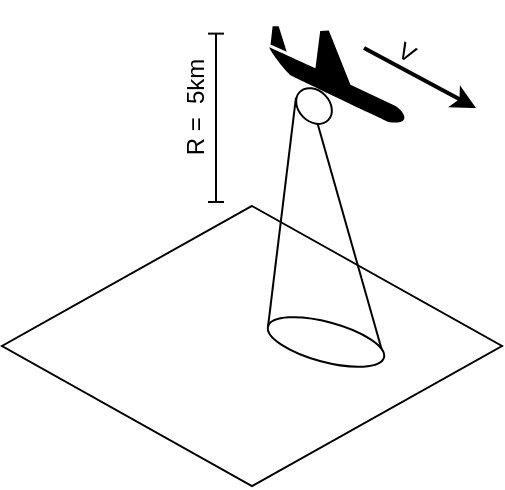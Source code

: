 <mxfile version="22.1.5" type="device">
  <diagram name="Página-1" id="X4ROkWHMCCx9UGRvbWQ7">
    <mxGraphModel dx="954" dy="675" grid="1" gridSize="10" guides="1" tooltips="1" connect="1" arrows="1" fold="1" page="1" pageScale="1" pageWidth="827" pageHeight="1169" math="0" shadow="0">
      <root>
        <mxCell id="0" />
        <mxCell id="1" parent="0" />
        <mxCell id="h9hu_XKY--F0aAyDbcN_-29" value="" style="rhombus;whiteSpace=wrap;html=1;" vertex="1" parent="1">
          <mxGeometry x="313" y="222" width="250" height="140" as="geometry" />
        </mxCell>
        <mxCell id="h9hu_XKY--F0aAyDbcN_-7" value="" style="shape=mxgraph.signs.transportation.airplane_1;html=1;pointerEvents=1;fillColor=#000000;strokeColor=none;verticalLabelPosition=bottom;verticalAlign=top;align=center;rotation=45;" vertex="1" parent="1">
          <mxGeometry x="439" y="143" width="80" height="30" as="geometry" />
        </mxCell>
        <mxCell id="h9hu_XKY--F0aAyDbcN_-9" value="" style="endArrow=classic;html=1;rounded=0;strokeWidth=2;" edge="1" parent="1">
          <mxGeometry width="50" height="50" relative="1" as="geometry">
            <mxPoint x="494" y="143" as="sourcePoint" />
            <mxPoint x="550" y="173" as="targetPoint" />
          </mxGeometry>
        </mxCell>
        <mxCell id="h9hu_XKY--F0aAyDbcN_-12" value="" style="endArrow=none;html=1;rounded=0;entryX=0.42;entryY=1.184;entryDx=0;entryDy=0;entryPerimeter=0;exitX=0;exitY=0.5;exitDx=0;exitDy=0;" edge="1" parent="1" source="h9hu_XKY--F0aAyDbcN_-16" target="h9hu_XKY--F0aAyDbcN_-7">
          <mxGeometry width="50" height="50" relative="1" as="geometry">
            <mxPoint x="400" y="240" as="sourcePoint" />
            <mxPoint x="420" y="160" as="targetPoint" />
          </mxGeometry>
        </mxCell>
        <mxCell id="h9hu_XKY--F0aAyDbcN_-13" value="" style="endArrow=none;html=1;rounded=0;entryX=0.518;entryY=1.066;entryDx=0;entryDy=0;entryPerimeter=0;exitX=1;exitY=0.5;exitDx=0;exitDy=0;" edge="1" parent="1" source="h9hu_XKY--F0aAyDbcN_-16" target="h9hu_XKY--F0aAyDbcN_-7">
          <mxGeometry width="50" height="50" relative="1" as="geometry">
            <mxPoint x="450" y="250" as="sourcePoint" />
            <mxPoint x="420" y="160" as="targetPoint" />
          </mxGeometry>
        </mxCell>
        <mxCell id="h9hu_XKY--F0aAyDbcN_-16" value="" style="ellipse;whiteSpace=wrap;html=1;rotation=15;" vertex="1" parent="1">
          <mxGeometry x="445" y="280" width="60" height="20" as="geometry" />
        </mxCell>
        <mxCell id="h9hu_XKY--F0aAyDbcN_-34" value="V" style="text;html=1;align=center;verticalAlign=middle;resizable=0;points=[];autosize=1;strokeColor=none;fillColor=none;rotation=30;" vertex="1" parent="1">
          <mxGeometry x="500" y="130" width="30" height="30" as="geometry" />
        </mxCell>
        <mxCell id="h9hu_XKY--F0aAyDbcN_-36" value="" style="endArrow=baseDash;html=1;rounded=0;startArrow=baseDash;startFill=0;endFill=0;" edge="1" parent="1">
          <mxGeometry width="50" height="50" relative="1" as="geometry">
            <mxPoint x="420" y="220" as="sourcePoint" />
            <mxPoint x="420" y="135.81" as="targetPoint" />
          </mxGeometry>
        </mxCell>
        <mxCell id="h9hu_XKY--F0aAyDbcN_-38" value="R = &amp;nbsp;5km" style="text;html=1;align=center;verticalAlign=middle;resizable=0;points=[];autosize=1;strokeColor=none;fillColor=none;rotation=-90;" vertex="1" parent="1">
          <mxGeometry x="375" y="158" width="70" height="30" as="geometry" />
        </mxCell>
        <mxCell id="h9hu_XKY--F0aAyDbcN_-40" value="" style="ellipse;whiteSpace=wrap;html=1;rotation=45;" vertex="1" parent="1">
          <mxGeometry x="459" y="164.3" width="20" height="15.41" as="geometry" />
        </mxCell>
      </root>
    </mxGraphModel>
  </diagram>
</mxfile>
